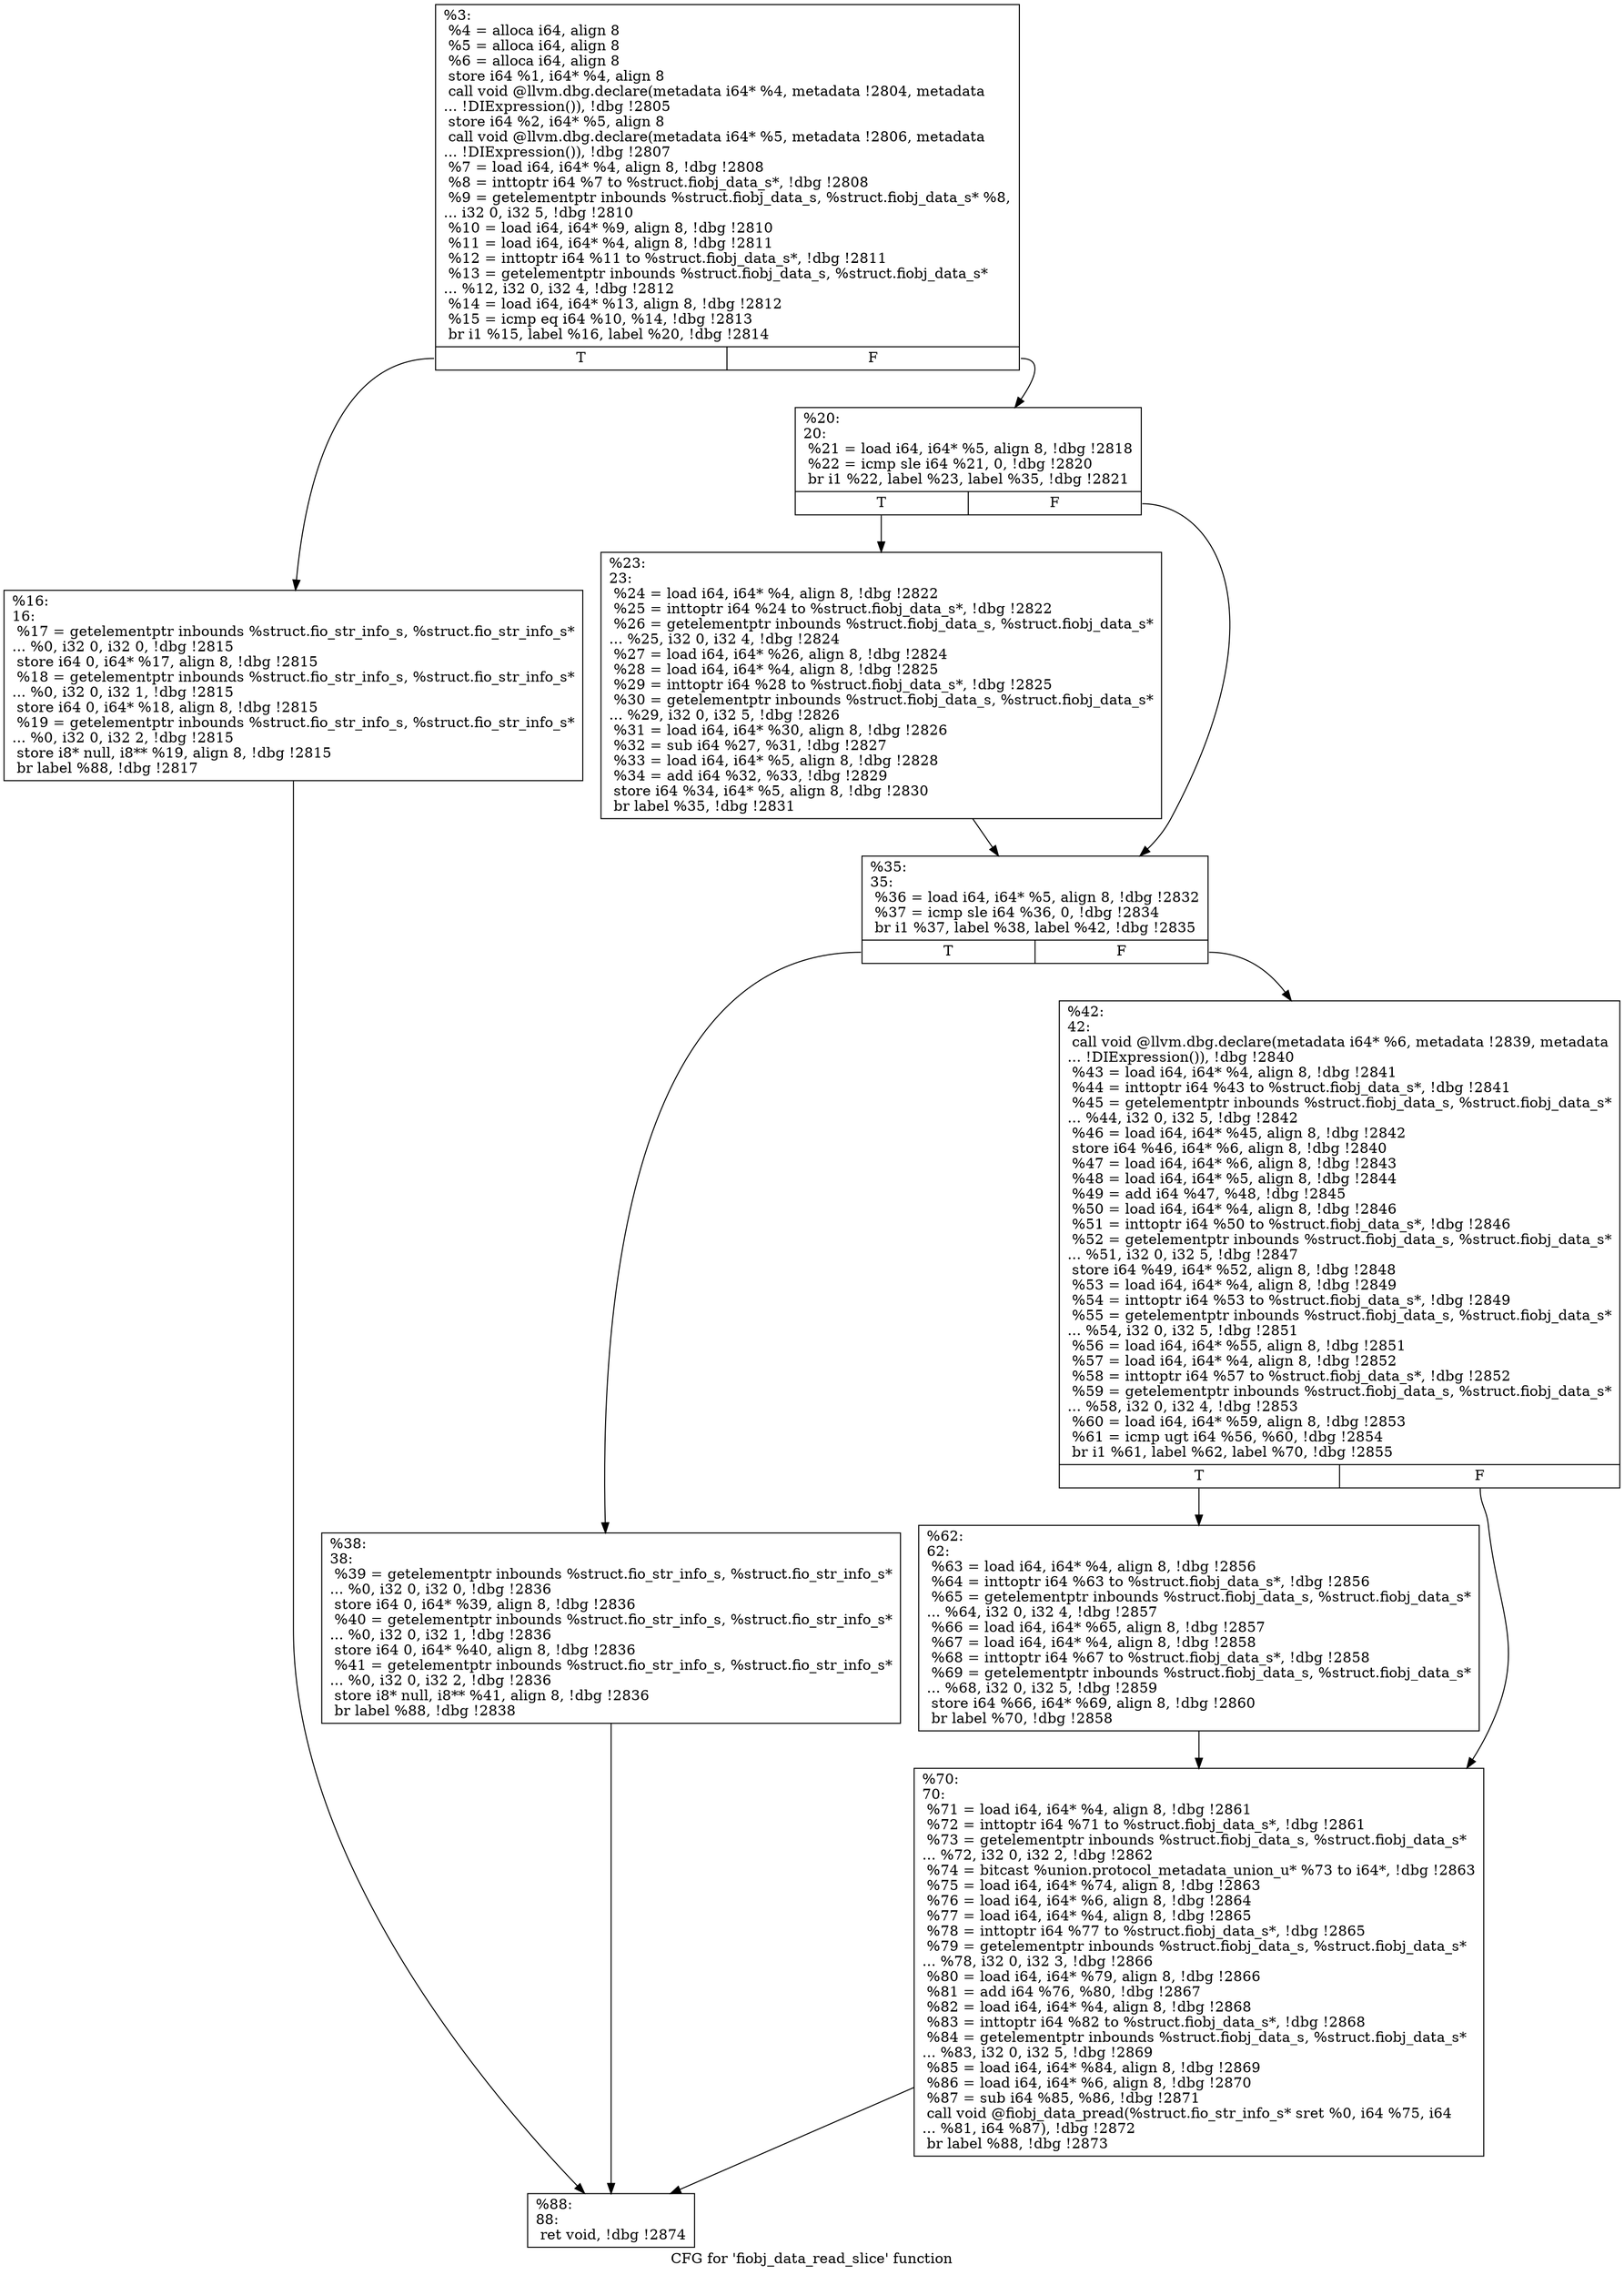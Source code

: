 digraph "CFG for 'fiobj_data_read_slice' function" {
	label="CFG for 'fiobj_data_read_slice' function";

	Node0x556851dbb4a0 [shape=record,label="{%3:\l  %4 = alloca i64, align 8\l  %5 = alloca i64, align 8\l  %6 = alloca i64, align 8\l  store i64 %1, i64* %4, align 8\l  call void @llvm.dbg.declare(metadata i64* %4, metadata !2804, metadata\l... !DIExpression()), !dbg !2805\l  store i64 %2, i64* %5, align 8\l  call void @llvm.dbg.declare(metadata i64* %5, metadata !2806, metadata\l... !DIExpression()), !dbg !2807\l  %7 = load i64, i64* %4, align 8, !dbg !2808\l  %8 = inttoptr i64 %7 to %struct.fiobj_data_s*, !dbg !2808\l  %9 = getelementptr inbounds %struct.fiobj_data_s, %struct.fiobj_data_s* %8,\l... i32 0, i32 5, !dbg !2810\l  %10 = load i64, i64* %9, align 8, !dbg !2810\l  %11 = load i64, i64* %4, align 8, !dbg !2811\l  %12 = inttoptr i64 %11 to %struct.fiobj_data_s*, !dbg !2811\l  %13 = getelementptr inbounds %struct.fiobj_data_s, %struct.fiobj_data_s*\l... %12, i32 0, i32 4, !dbg !2812\l  %14 = load i64, i64* %13, align 8, !dbg !2812\l  %15 = icmp eq i64 %10, %14, !dbg !2813\l  br i1 %15, label %16, label %20, !dbg !2814\l|{<s0>T|<s1>F}}"];
	Node0x556851dbb4a0:s0 -> Node0x556851dbf5e0;
	Node0x556851dbb4a0:s1 -> Node0x556851dbf630;
	Node0x556851dbf5e0 [shape=record,label="{%16:\l16:                                               \l  %17 = getelementptr inbounds %struct.fio_str_info_s, %struct.fio_str_info_s*\l... %0, i32 0, i32 0, !dbg !2815\l  store i64 0, i64* %17, align 8, !dbg !2815\l  %18 = getelementptr inbounds %struct.fio_str_info_s, %struct.fio_str_info_s*\l... %0, i32 0, i32 1, !dbg !2815\l  store i64 0, i64* %18, align 8, !dbg !2815\l  %19 = getelementptr inbounds %struct.fio_str_info_s, %struct.fio_str_info_s*\l... %0, i32 0, i32 2, !dbg !2815\l  store i8* null, i8** %19, align 8, !dbg !2815\l  br label %88, !dbg !2817\l}"];
	Node0x556851dbf5e0 -> Node0x556851dbf860;
	Node0x556851dbf630 [shape=record,label="{%20:\l20:                                               \l  %21 = load i64, i64* %5, align 8, !dbg !2818\l  %22 = icmp sle i64 %21, 0, !dbg !2820\l  br i1 %22, label %23, label %35, !dbg !2821\l|{<s0>T|<s1>F}}"];
	Node0x556851dbf630:s0 -> Node0x556851dbf680;
	Node0x556851dbf630:s1 -> Node0x556851dbf6d0;
	Node0x556851dbf680 [shape=record,label="{%23:\l23:                                               \l  %24 = load i64, i64* %4, align 8, !dbg !2822\l  %25 = inttoptr i64 %24 to %struct.fiobj_data_s*, !dbg !2822\l  %26 = getelementptr inbounds %struct.fiobj_data_s, %struct.fiobj_data_s*\l... %25, i32 0, i32 4, !dbg !2824\l  %27 = load i64, i64* %26, align 8, !dbg !2824\l  %28 = load i64, i64* %4, align 8, !dbg !2825\l  %29 = inttoptr i64 %28 to %struct.fiobj_data_s*, !dbg !2825\l  %30 = getelementptr inbounds %struct.fiobj_data_s, %struct.fiobj_data_s*\l... %29, i32 0, i32 5, !dbg !2826\l  %31 = load i64, i64* %30, align 8, !dbg !2826\l  %32 = sub i64 %27, %31, !dbg !2827\l  %33 = load i64, i64* %5, align 8, !dbg !2828\l  %34 = add i64 %32, %33, !dbg !2829\l  store i64 %34, i64* %5, align 8, !dbg !2830\l  br label %35, !dbg !2831\l}"];
	Node0x556851dbf680 -> Node0x556851dbf6d0;
	Node0x556851dbf6d0 [shape=record,label="{%35:\l35:                                               \l  %36 = load i64, i64* %5, align 8, !dbg !2832\l  %37 = icmp sle i64 %36, 0, !dbg !2834\l  br i1 %37, label %38, label %42, !dbg !2835\l|{<s0>T|<s1>F}}"];
	Node0x556851dbf6d0:s0 -> Node0x556851dbf720;
	Node0x556851dbf6d0:s1 -> Node0x556851dbf770;
	Node0x556851dbf720 [shape=record,label="{%38:\l38:                                               \l  %39 = getelementptr inbounds %struct.fio_str_info_s, %struct.fio_str_info_s*\l... %0, i32 0, i32 0, !dbg !2836\l  store i64 0, i64* %39, align 8, !dbg !2836\l  %40 = getelementptr inbounds %struct.fio_str_info_s, %struct.fio_str_info_s*\l... %0, i32 0, i32 1, !dbg !2836\l  store i64 0, i64* %40, align 8, !dbg !2836\l  %41 = getelementptr inbounds %struct.fio_str_info_s, %struct.fio_str_info_s*\l... %0, i32 0, i32 2, !dbg !2836\l  store i8* null, i8** %41, align 8, !dbg !2836\l  br label %88, !dbg !2838\l}"];
	Node0x556851dbf720 -> Node0x556851dbf860;
	Node0x556851dbf770 [shape=record,label="{%42:\l42:                                               \l  call void @llvm.dbg.declare(metadata i64* %6, metadata !2839, metadata\l... !DIExpression()), !dbg !2840\l  %43 = load i64, i64* %4, align 8, !dbg !2841\l  %44 = inttoptr i64 %43 to %struct.fiobj_data_s*, !dbg !2841\l  %45 = getelementptr inbounds %struct.fiobj_data_s, %struct.fiobj_data_s*\l... %44, i32 0, i32 5, !dbg !2842\l  %46 = load i64, i64* %45, align 8, !dbg !2842\l  store i64 %46, i64* %6, align 8, !dbg !2840\l  %47 = load i64, i64* %6, align 8, !dbg !2843\l  %48 = load i64, i64* %5, align 8, !dbg !2844\l  %49 = add i64 %47, %48, !dbg !2845\l  %50 = load i64, i64* %4, align 8, !dbg !2846\l  %51 = inttoptr i64 %50 to %struct.fiobj_data_s*, !dbg !2846\l  %52 = getelementptr inbounds %struct.fiobj_data_s, %struct.fiobj_data_s*\l... %51, i32 0, i32 5, !dbg !2847\l  store i64 %49, i64* %52, align 8, !dbg !2848\l  %53 = load i64, i64* %4, align 8, !dbg !2849\l  %54 = inttoptr i64 %53 to %struct.fiobj_data_s*, !dbg !2849\l  %55 = getelementptr inbounds %struct.fiobj_data_s, %struct.fiobj_data_s*\l... %54, i32 0, i32 5, !dbg !2851\l  %56 = load i64, i64* %55, align 8, !dbg !2851\l  %57 = load i64, i64* %4, align 8, !dbg !2852\l  %58 = inttoptr i64 %57 to %struct.fiobj_data_s*, !dbg !2852\l  %59 = getelementptr inbounds %struct.fiobj_data_s, %struct.fiobj_data_s*\l... %58, i32 0, i32 4, !dbg !2853\l  %60 = load i64, i64* %59, align 8, !dbg !2853\l  %61 = icmp ugt i64 %56, %60, !dbg !2854\l  br i1 %61, label %62, label %70, !dbg !2855\l|{<s0>T|<s1>F}}"];
	Node0x556851dbf770:s0 -> Node0x556851dbf7c0;
	Node0x556851dbf770:s1 -> Node0x556851dbf810;
	Node0x556851dbf7c0 [shape=record,label="{%62:\l62:                                               \l  %63 = load i64, i64* %4, align 8, !dbg !2856\l  %64 = inttoptr i64 %63 to %struct.fiobj_data_s*, !dbg !2856\l  %65 = getelementptr inbounds %struct.fiobj_data_s, %struct.fiobj_data_s*\l... %64, i32 0, i32 4, !dbg !2857\l  %66 = load i64, i64* %65, align 8, !dbg !2857\l  %67 = load i64, i64* %4, align 8, !dbg !2858\l  %68 = inttoptr i64 %67 to %struct.fiobj_data_s*, !dbg !2858\l  %69 = getelementptr inbounds %struct.fiobj_data_s, %struct.fiobj_data_s*\l... %68, i32 0, i32 5, !dbg !2859\l  store i64 %66, i64* %69, align 8, !dbg !2860\l  br label %70, !dbg !2858\l}"];
	Node0x556851dbf7c0 -> Node0x556851dbf810;
	Node0x556851dbf810 [shape=record,label="{%70:\l70:                                               \l  %71 = load i64, i64* %4, align 8, !dbg !2861\l  %72 = inttoptr i64 %71 to %struct.fiobj_data_s*, !dbg !2861\l  %73 = getelementptr inbounds %struct.fiobj_data_s, %struct.fiobj_data_s*\l... %72, i32 0, i32 2, !dbg !2862\l  %74 = bitcast %union.protocol_metadata_union_u* %73 to i64*, !dbg !2863\l  %75 = load i64, i64* %74, align 8, !dbg !2863\l  %76 = load i64, i64* %6, align 8, !dbg !2864\l  %77 = load i64, i64* %4, align 8, !dbg !2865\l  %78 = inttoptr i64 %77 to %struct.fiobj_data_s*, !dbg !2865\l  %79 = getelementptr inbounds %struct.fiobj_data_s, %struct.fiobj_data_s*\l... %78, i32 0, i32 3, !dbg !2866\l  %80 = load i64, i64* %79, align 8, !dbg !2866\l  %81 = add i64 %76, %80, !dbg !2867\l  %82 = load i64, i64* %4, align 8, !dbg !2868\l  %83 = inttoptr i64 %82 to %struct.fiobj_data_s*, !dbg !2868\l  %84 = getelementptr inbounds %struct.fiobj_data_s, %struct.fiobj_data_s*\l... %83, i32 0, i32 5, !dbg !2869\l  %85 = load i64, i64* %84, align 8, !dbg !2869\l  %86 = load i64, i64* %6, align 8, !dbg !2870\l  %87 = sub i64 %85, %86, !dbg !2871\l  call void @fiobj_data_pread(%struct.fio_str_info_s* sret %0, i64 %75, i64\l... %81, i64 %87), !dbg !2872\l  br label %88, !dbg !2873\l}"];
	Node0x556851dbf810 -> Node0x556851dbf860;
	Node0x556851dbf860 [shape=record,label="{%88:\l88:                                               \l  ret void, !dbg !2874\l}"];
}
